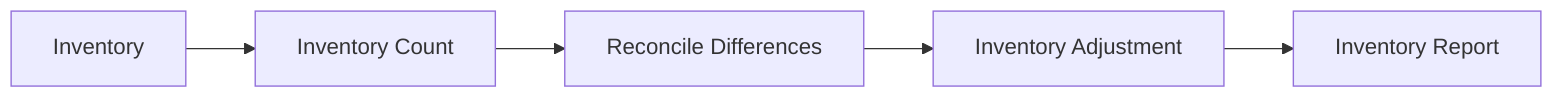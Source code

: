 flowchart LR
    Inventory --> Count[Inventory Count]
    Count --> Reconcile[Reconcile Differences]
    Reconcile --> Adjust[Inventory Adjustment]
    Adjust --> Report[Inventory Report]